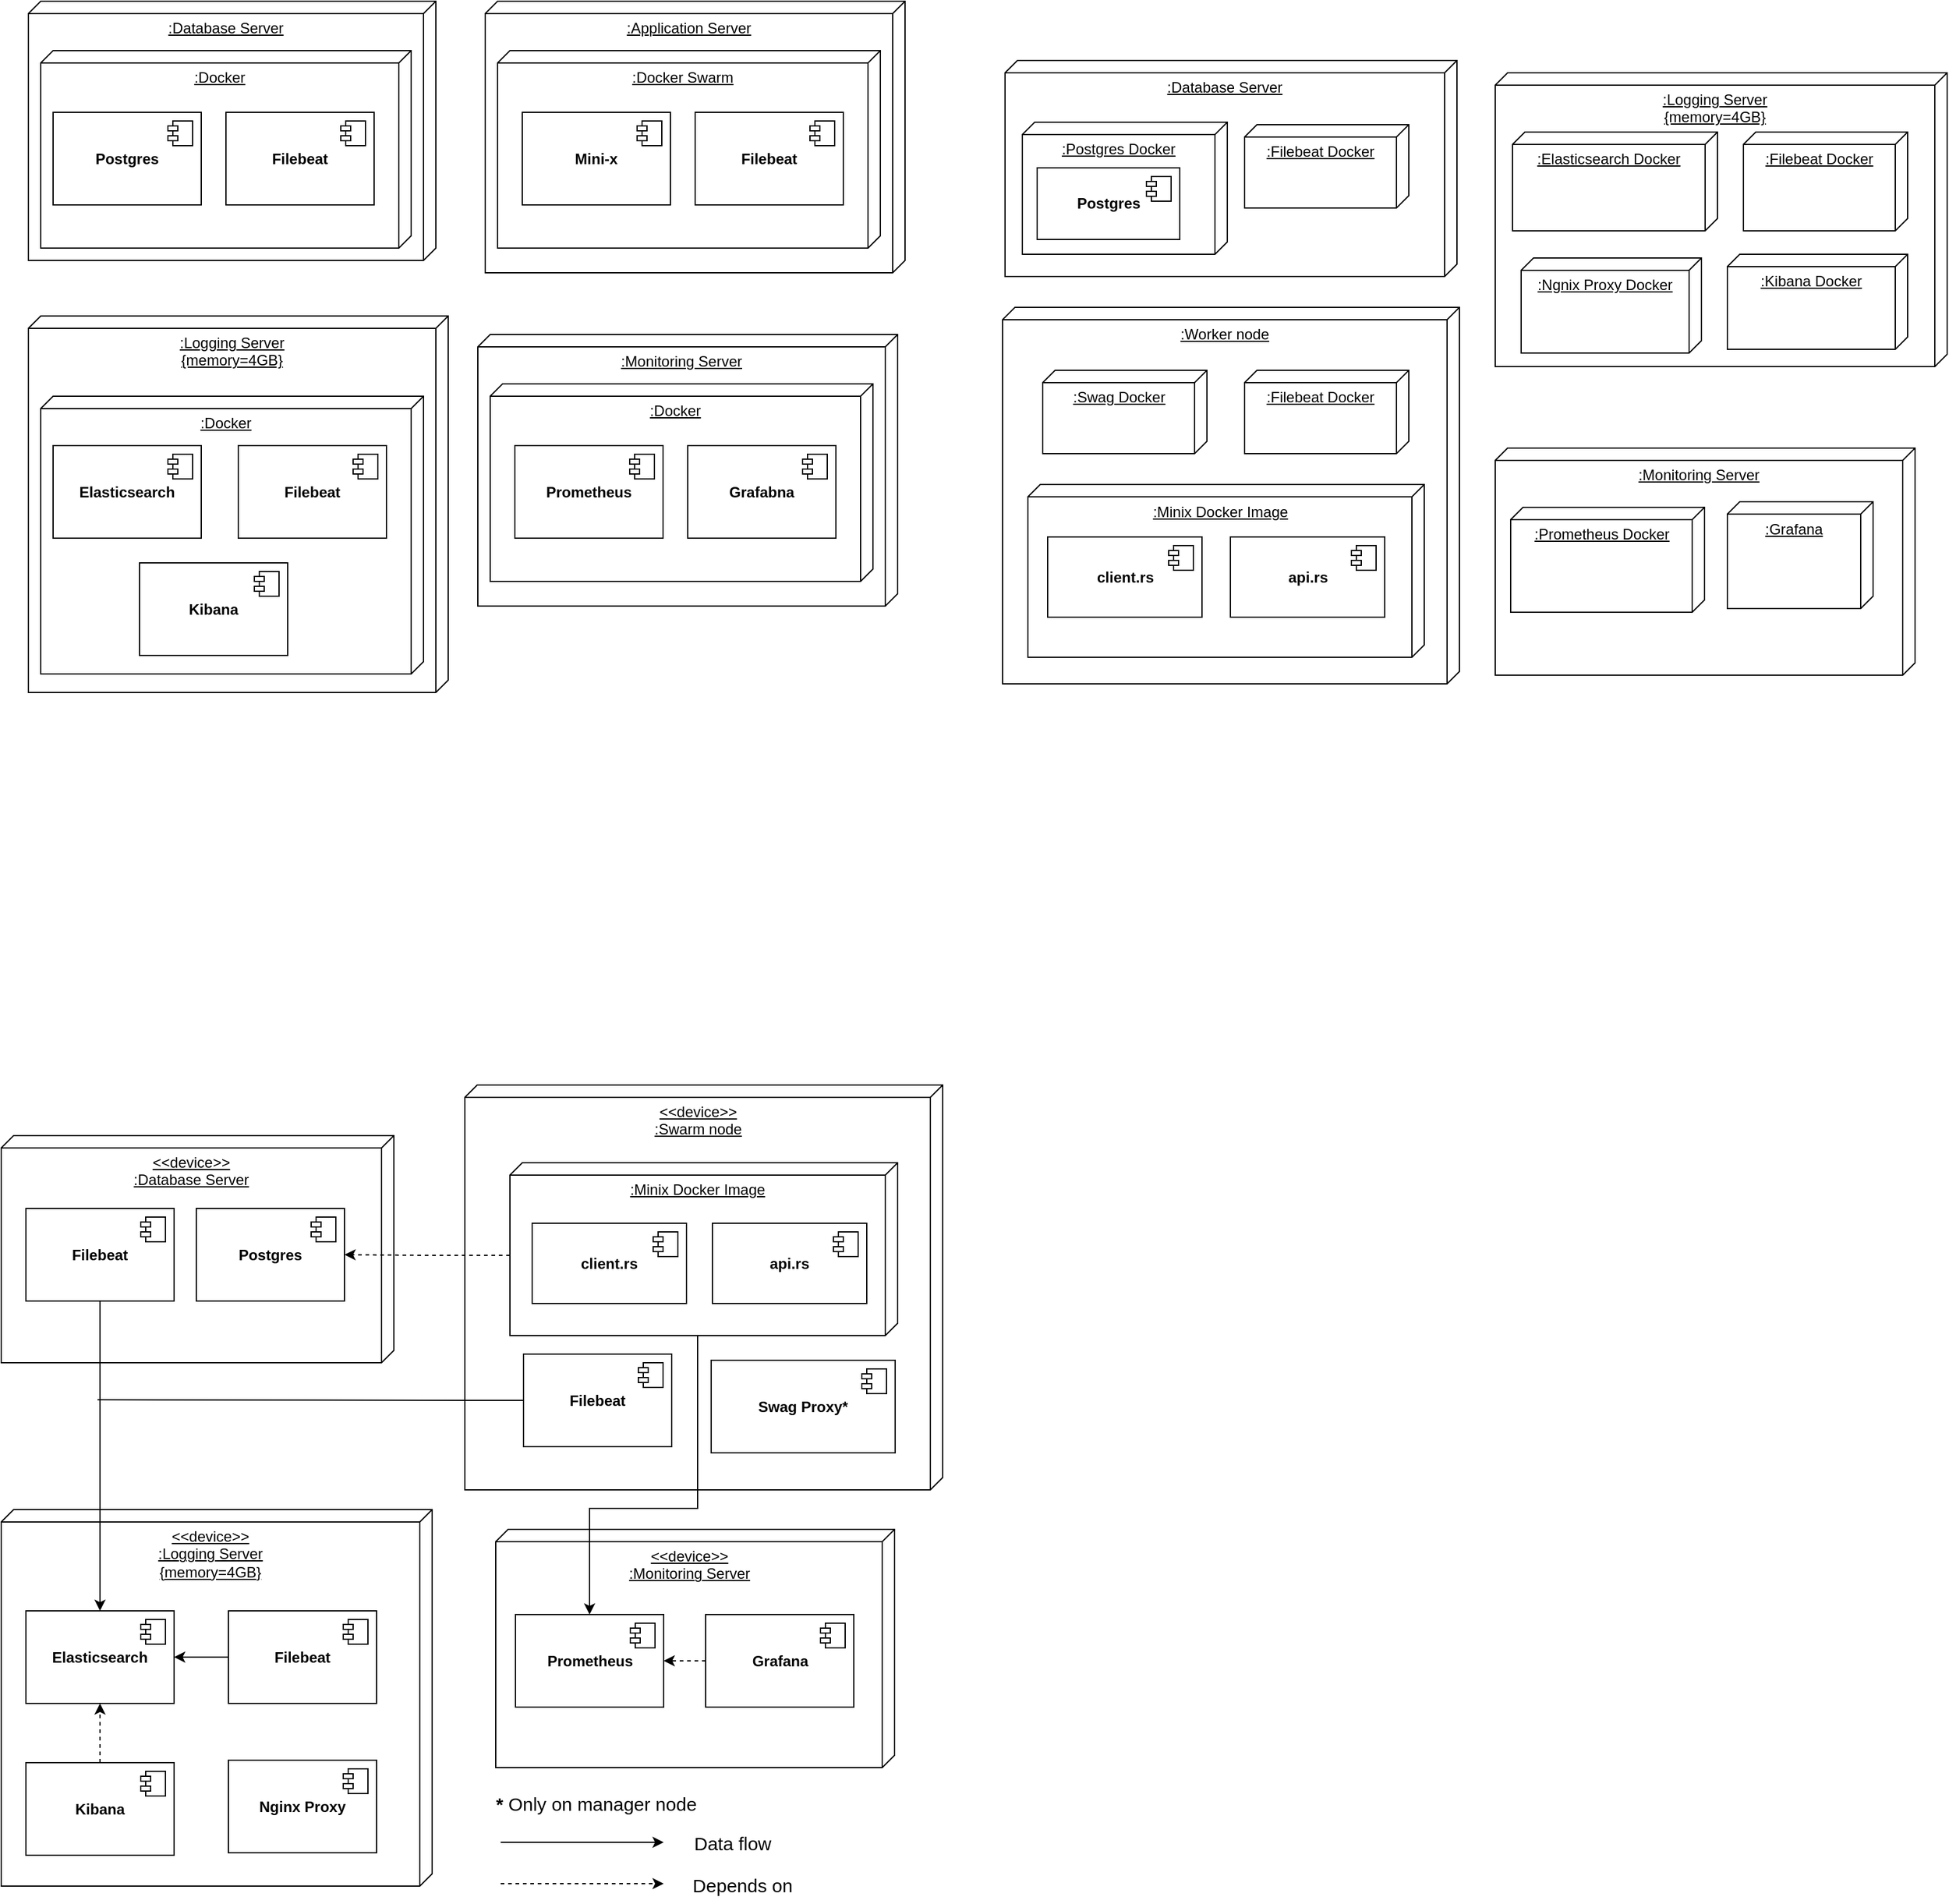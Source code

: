 <mxfile version="22.1.17" type="device">
  <diagram name="Page-1" id="I6IrPS3Ie-6uKN-3AvvQ">
    <mxGraphModel dx="1434" dy="706" grid="0" gridSize="10" guides="1" tooltips="1" connect="1" arrows="1" fold="1" page="1" pageScale="1" pageWidth="827" pageHeight="1169" math="0" shadow="0">
      <root>
        <mxCell id="0" />
        <mxCell id="1" parent="0" />
        <mxCell id="ipvyA5dVKRC8Eo6yYOnH-1" value=":Database Server" style="verticalAlign=top;align=center;spacingTop=8;spacingLeft=2;spacingRight=12;shape=cube;size=10;direction=south;fontStyle=4;html=1;whiteSpace=wrap;" vertex="1" parent="1">
          <mxGeometry x="50" y="330" width="330" height="210" as="geometry" />
        </mxCell>
        <mxCell id="ipvyA5dVKRC8Eo6yYOnH-2" value=":Docker" style="verticalAlign=top;align=center;spacingTop=8;spacingLeft=2;spacingRight=12;shape=cube;size=10;direction=south;fontStyle=4;html=1;whiteSpace=wrap;" vertex="1" parent="1">
          <mxGeometry x="60" y="370" width="300" height="160" as="geometry" />
        </mxCell>
        <mxCell id="ipvyA5dVKRC8Eo6yYOnH-3" value="&lt;b&gt;Postgres&lt;/b&gt;" style="html=1;dropTarget=0;whiteSpace=wrap;" vertex="1" parent="1">
          <mxGeometry x="70" y="420" width="120" height="75" as="geometry" />
        </mxCell>
        <mxCell id="ipvyA5dVKRC8Eo6yYOnH-4" value="" style="shape=module;jettyWidth=8;jettyHeight=4;" vertex="1" parent="ipvyA5dVKRC8Eo6yYOnH-3">
          <mxGeometry x="1" width="20" height="20" relative="1" as="geometry">
            <mxPoint x="-27" y="7" as="offset" />
          </mxGeometry>
        </mxCell>
        <mxCell id="ipvyA5dVKRC8Eo6yYOnH-5" value="&lt;b&gt;Filebeat&lt;/b&gt;" style="html=1;dropTarget=0;whiteSpace=wrap;" vertex="1" parent="1">
          <mxGeometry x="210" y="420" width="120" height="75" as="geometry" />
        </mxCell>
        <mxCell id="ipvyA5dVKRC8Eo6yYOnH-6" value="" style="shape=module;jettyWidth=8;jettyHeight=4;" vertex="1" parent="ipvyA5dVKRC8Eo6yYOnH-5">
          <mxGeometry x="1" width="20" height="20" relative="1" as="geometry">
            <mxPoint x="-27" y="7" as="offset" />
          </mxGeometry>
        </mxCell>
        <mxCell id="ipvyA5dVKRC8Eo6yYOnH-8" value=":Application Server" style="verticalAlign=top;align=center;spacingTop=8;spacingLeft=2;spacingRight=12;shape=cube;size=10;direction=south;fontStyle=4;html=1;whiteSpace=wrap;" vertex="1" parent="1">
          <mxGeometry x="420" y="330" width="340" height="220" as="geometry" />
        </mxCell>
        <mxCell id="ipvyA5dVKRC8Eo6yYOnH-9" value=":Docker Swarm" style="verticalAlign=top;align=center;spacingTop=8;spacingLeft=2;spacingRight=12;shape=cube;size=10;direction=south;fontStyle=4;html=1;whiteSpace=wrap;" vertex="1" parent="1">
          <mxGeometry x="430" y="370" width="310" height="160" as="geometry" />
        </mxCell>
        <mxCell id="ipvyA5dVKRC8Eo6yYOnH-10" value="&lt;b&gt;Mini-x&lt;/b&gt;" style="html=1;dropTarget=0;whiteSpace=wrap;" vertex="1" parent="1">
          <mxGeometry x="450" y="420" width="120" height="75" as="geometry" />
        </mxCell>
        <mxCell id="ipvyA5dVKRC8Eo6yYOnH-11" value="" style="shape=module;jettyWidth=8;jettyHeight=4;" vertex="1" parent="ipvyA5dVKRC8Eo6yYOnH-10">
          <mxGeometry x="1" width="20" height="20" relative="1" as="geometry">
            <mxPoint x="-27" y="7" as="offset" />
          </mxGeometry>
        </mxCell>
        <mxCell id="ipvyA5dVKRC8Eo6yYOnH-12" value="&lt;b&gt;Filebeat&lt;/b&gt;" style="html=1;dropTarget=0;whiteSpace=wrap;" vertex="1" parent="1">
          <mxGeometry x="590" y="420" width="120" height="75" as="geometry" />
        </mxCell>
        <mxCell id="ipvyA5dVKRC8Eo6yYOnH-13" value="" style="shape=module;jettyWidth=8;jettyHeight=4;" vertex="1" parent="ipvyA5dVKRC8Eo6yYOnH-12">
          <mxGeometry x="1" width="20" height="20" relative="1" as="geometry">
            <mxPoint x="-27" y="7" as="offset" />
          </mxGeometry>
        </mxCell>
        <mxCell id="ipvyA5dVKRC8Eo6yYOnH-15" value=":Logging Server&lt;br&gt;{memory=4GB}" style="verticalAlign=top;align=center;spacingTop=8;spacingLeft=2;spacingRight=12;shape=cube;size=10;direction=south;fontStyle=4;html=1;whiteSpace=wrap;" vertex="1" parent="1">
          <mxGeometry x="50" y="585" width="340" height="305" as="geometry" />
        </mxCell>
        <mxCell id="ipvyA5dVKRC8Eo6yYOnH-16" value=":Docker" style="verticalAlign=top;align=center;spacingTop=8;spacingLeft=2;spacingRight=12;shape=cube;size=10;direction=south;fontStyle=4;html=1;whiteSpace=wrap;" vertex="1" parent="1">
          <mxGeometry x="60" y="650" width="310" height="225" as="geometry" />
        </mxCell>
        <mxCell id="ipvyA5dVKRC8Eo6yYOnH-17" value="&lt;b&gt;Elasticsearch&lt;/b&gt;" style="html=1;dropTarget=0;whiteSpace=wrap;" vertex="1" parent="1">
          <mxGeometry x="70" y="690" width="120" height="75" as="geometry" />
        </mxCell>
        <mxCell id="ipvyA5dVKRC8Eo6yYOnH-18" value="" style="shape=module;jettyWidth=8;jettyHeight=4;" vertex="1" parent="ipvyA5dVKRC8Eo6yYOnH-17">
          <mxGeometry x="1" width="20" height="20" relative="1" as="geometry">
            <mxPoint x="-27" y="7" as="offset" />
          </mxGeometry>
        </mxCell>
        <mxCell id="ipvyA5dVKRC8Eo6yYOnH-19" value="&lt;b&gt;Filebeat&lt;/b&gt;" style="html=1;dropTarget=0;whiteSpace=wrap;" vertex="1" parent="1">
          <mxGeometry x="220" y="690" width="120" height="75" as="geometry" />
        </mxCell>
        <mxCell id="ipvyA5dVKRC8Eo6yYOnH-20" value="" style="shape=module;jettyWidth=8;jettyHeight=4;" vertex="1" parent="ipvyA5dVKRC8Eo6yYOnH-19">
          <mxGeometry x="1" width="20" height="20" relative="1" as="geometry">
            <mxPoint x="-27" y="7" as="offset" />
          </mxGeometry>
        </mxCell>
        <mxCell id="ipvyA5dVKRC8Eo6yYOnH-21" value="&lt;b&gt;Kibana&lt;/b&gt;" style="html=1;dropTarget=0;whiteSpace=wrap;" vertex="1" parent="1">
          <mxGeometry x="140" y="785" width="120" height="75" as="geometry" />
        </mxCell>
        <mxCell id="ipvyA5dVKRC8Eo6yYOnH-22" value="" style="shape=module;jettyWidth=8;jettyHeight=4;" vertex="1" parent="ipvyA5dVKRC8Eo6yYOnH-21">
          <mxGeometry x="1" width="20" height="20" relative="1" as="geometry">
            <mxPoint x="-27" y="7" as="offset" />
          </mxGeometry>
        </mxCell>
        <mxCell id="ipvyA5dVKRC8Eo6yYOnH-39" value=":Monitoring Server" style="verticalAlign=top;align=center;spacingTop=8;spacingLeft=2;spacingRight=12;shape=cube;size=10;direction=south;fontStyle=4;html=1;whiteSpace=wrap;" vertex="1" parent="1">
          <mxGeometry x="414" y="600" width="340" height="220" as="geometry" />
        </mxCell>
        <mxCell id="ipvyA5dVKRC8Eo6yYOnH-40" value=":Docker" style="verticalAlign=top;align=center;spacingTop=8;spacingLeft=2;spacingRight=12;shape=cube;size=10;direction=south;fontStyle=4;html=1;whiteSpace=wrap;" vertex="1" parent="1">
          <mxGeometry x="424" y="640" width="310" height="160" as="geometry" />
        </mxCell>
        <mxCell id="ipvyA5dVKRC8Eo6yYOnH-41" value="&lt;b&gt;Prometheus&lt;/b&gt;" style="html=1;dropTarget=0;whiteSpace=wrap;" vertex="1" parent="1">
          <mxGeometry x="444" y="690" width="120" height="75" as="geometry" />
        </mxCell>
        <mxCell id="ipvyA5dVKRC8Eo6yYOnH-42" value="" style="shape=module;jettyWidth=8;jettyHeight=4;" vertex="1" parent="ipvyA5dVKRC8Eo6yYOnH-41">
          <mxGeometry x="1" width="20" height="20" relative="1" as="geometry">
            <mxPoint x="-27" y="7" as="offset" />
          </mxGeometry>
        </mxCell>
        <mxCell id="ipvyA5dVKRC8Eo6yYOnH-43" value="&lt;b&gt;Grafabna&lt;/b&gt;" style="html=1;dropTarget=0;whiteSpace=wrap;" vertex="1" parent="1">
          <mxGeometry x="584" y="690" width="120" height="75" as="geometry" />
        </mxCell>
        <mxCell id="ipvyA5dVKRC8Eo6yYOnH-44" value="" style="shape=module;jettyWidth=8;jettyHeight=4;" vertex="1" parent="ipvyA5dVKRC8Eo6yYOnH-43">
          <mxGeometry x="1" width="20" height="20" relative="1" as="geometry">
            <mxPoint x="-27" y="7" as="offset" />
          </mxGeometry>
        </mxCell>
        <mxCell id="ipvyA5dVKRC8Eo6yYOnH-45" value=":Database Server" style="verticalAlign=top;align=center;spacingTop=8;spacingLeft=2;spacingRight=12;shape=cube;size=10;direction=south;fontStyle=4;html=1;whiteSpace=wrap;" vertex="1" parent="1">
          <mxGeometry x="841" y="378" width="366" height="175" as="geometry" />
        </mxCell>
        <mxCell id="ipvyA5dVKRC8Eo6yYOnH-46" value=":Postgres Docker&lt;br&gt;" style="verticalAlign=top;align=center;spacingTop=8;spacingLeft=2;spacingRight=12;shape=cube;size=10;direction=south;fontStyle=4;html=1;whiteSpace=wrap;" vertex="1" parent="1">
          <mxGeometry x="855" y="428" width="166" height="107" as="geometry" />
        </mxCell>
        <mxCell id="ipvyA5dVKRC8Eo6yYOnH-49" value=":Filebeat Docker" style="verticalAlign=top;align=center;spacingTop=8;spacingLeft=2;spacingRight=12;shape=cube;size=10;direction=south;fontStyle=4;html=1;whiteSpace=wrap;" vertex="1" parent="1">
          <mxGeometry x="1035" y="430" width="133" height="67.5" as="geometry" />
        </mxCell>
        <mxCell id="ipvyA5dVKRC8Eo6yYOnH-50" value=":Worker node" style="verticalAlign=top;align=center;spacingTop=8;spacingLeft=2;spacingRight=12;shape=cube;size=10;direction=south;fontStyle=4;html=1;whiteSpace=wrap;" vertex="1" parent="1">
          <mxGeometry x="839" y="578" width="370" height="305" as="geometry" />
        </mxCell>
        <mxCell id="ipvyA5dVKRC8Eo6yYOnH-51" value=":Minix Docker Image" style="verticalAlign=top;align=center;spacingTop=8;spacingLeft=2;spacingRight=12;shape=cube;size=10;direction=south;fontStyle=4;html=1;whiteSpace=wrap;" vertex="1" parent="1">
          <mxGeometry x="859.5" y="721.5" width="321" height="140" as="geometry" />
        </mxCell>
        <mxCell id="ipvyA5dVKRC8Eo6yYOnH-53" value="&lt;b&gt;client.rs&lt;/b&gt;" style="html=1;dropTarget=0;whiteSpace=wrap;" vertex="1" parent="1">
          <mxGeometry x="875.5" y="764" width="125" height="65" as="geometry" />
        </mxCell>
        <mxCell id="ipvyA5dVKRC8Eo6yYOnH-54" value="" style="shape=module;jettyWidth=8;jettyHeight=4;" vertex="1" parent="ipvyA5dVKRC8Eo6yYOnH-53">
          <mxGeometry x="1" width="20" height="20" relative="1" as="geometry">
            <mxPoint x="-27" y="7" as="offset" />
          </mxGeometry>
        </mxCell>
        <mxCell id="ipvyA5dVKRC8Eo6yYOnH-55" value="&lt;b&gt;api.rs&lt;/b&gt;" style="html=1;dropTarget=0;whiteSpace=wrap;" vertex="1" parent="1">
          <mxGeometry x="1023.5" y="764" width="125" height="65" as="geometry" />
        </mxCell>
        <mxCell id="ipvyA5dVKRC8Eo6yYOnH-56" value="" style="shape=module;jettyWidth=8;jettyHeight=4;" vertex="1" parent="ipvyA5dVKRC8Eo6yYOnH-55">
          <mxGeometry x="1" width="20" height="20" relative="1" as="geometry">
            <mxPoint x="-27" y="7" as="offset" />
          </mxGeometry>
        </mxCell>
        <mxCell id="ipvyA5dVKRC8Eo6yYOnH-58" value=":Logging Server&lt;br&gt;{memory=4GB}" style="verticalAlign=top;align=center;spacingTop=8;spacingLeft=2;spacingRight=12;shape=cube;size=10;direction=south;fontStyle=4;html=1;whiteSpace=wrap;" vertex="1" parent="1">
          <mxGeometry x="1238" y="388" width="366" height="238" as="geometry" />
        </mxCell>
        <mxCell id="ipvyA5dVKRC8Eo6yYOnH-59" value=":Elasticsearch Docker" style="verticalAlign=top;align=center;spacingTop=8;spacingLeft=2;spacingRight=12;shape=cube;size=10;direction=south;fontStyle=4;html=1;whiteSpace=wrap;" vertex="1" parent="1">
          <mxGeometry x="1252" y="436" width="166" height="80" as="geometry" />
        </mxCell>
        <mxCell id="ipvyA5dVKRC8Eo6yYOnH-62" value=":Filebeat Docker" style="verticalAlign=top;align=center;spacingTop=8;spacingLeft=2;spacingRight=12;shape=cube;size=10;direction=south;fontStyle=4;html=1;whiteSpace=wrap;" vertex="1" parent="1">
          <mxGeometry x="1439" y="436" width="133" height="80" as="geometry" />
        </mxCell>
        <mxCell id="ipvyA5dVKRC8Eo6yYOnH-63" value=":Kibana Docker" style="verticalAlign=top;align=center;spacingTop=8;spacingLeft=2;spacingRight=12;shape=cube;size=10;direction=south;fontStyle=4;html=1;whiteSpace=wrap;" vertex="1" parent="1">
          <mxGeometry x="1426" y="535" width="146" height="77" as="geometry" />
        </mxCell>
        <mxCell id="ipvyA5dVKRC8Eo6yYOnH-64" value=":Monitoring Server" style="verticalAlign=top;align=center;spacingTop=8;spacingLeft=2;spacingRight=12;shape=cube;size=10;direction=south;fontStyle=4;html=1;whiteSpace=wrap;" vertex="1" parent="1">
          <mxGeometry x="1238" y="692" width="340" height="184" as="geometry" />
        </mxCell>
        <mxCell id="ipvyA5dVKRC8Eo6yYOnH-66" value=":Prometheus Docker" style="verticalAlign=top;align=center;spacingTop=8;spacingLeft=2;spacingRight=12;shape=cube;size=10;direction=south;fontStyle=4;html=1;whiteSpace=wrap;" vertex="1" parent="1">
          <mxGeometry x="1250.5" y="740" width="157" height="85" as="geometry" />
        </mxCell>
        <mxCell id="ipvyA5dVKRC8Eo6yYOnH-67" value=":Grafana" style="verticalAlign=top;align=center;spacingTop=8;spacingLeft=2;spacingRight=12;shape=cube;size=10;direction=south;fontStyle=4;html=1;whiteSpace=wrap;" vertex="1" parent="1">
          <mxGeometry x="1426" y="735.5" width="118" height="86.5" as="geometry" />
        </mxCell>
        <mxCell id="ipvyA5dVKRC8Eo6yYOnH-68" value=":Filebeat Docker" style="verticalAlign=top;align=center;spacingTop=8;spacingLeft=2;spacingRight=12;shape=cube;size=10;direction=south;fontStyle=4;html=1;whiteSpace=wrap;" vertex="1" parent="1">
          <mxGeometry x="1035" y="629" width="133" height="67.5" as="geometry" />
        </mxCell>
        <mxCell id="ipvyA5dVKRC8Eo6yYOnH-69" value=":Swag Docker" style="verticalAlign=top;align=center;spacingTop=8;spacingLeft=2;spacingRight=12;shape=cube;size=10;direction=south;fontStyle=4;html=1;whiteSpace=wrap;" vertex="1" parent="1">
          <mxGeometry x="871.5" y="629" width="133" height="67.5" as="geometry" />
        </mxCell>
        <mxCell id="ipvyA5dVKRC8Eo6yYOnH-70" value=":Ngnix Proxy Docker" style="verticalAlign=top;align=center;spacingTop=8;spacingLeft=2;spacingRight=12;shape=cube;size=10;direction=south;fontStyle=4;html=1;whiteSpace=wrap;" vertex="1" parent="1">
          <mxGeometry x="1259" y="538" width="146" height="77" as="geometry" />
        </mxCell>
        <mxCell id="ipvyA5dVKRC8Eo6yYOnH-76" value="&lt;b&gt;Postgres&lt;/b&gt;" style="html=1;dropTarget=0;whiteSpace=wrap;" vertex="1" parent="1">
          <mxGeometry x="867" y="465" width="115.5" height="58" as="geometry" />
        </mxCell>
        <mxCell id="ipvyA5dVKRC8Eo6yYOnH-77" value="" style="shape=module;jettyWidth=8;jettyHeight=4;" vertex="1" parent="ipvyA5dVKRC8Eo6yYOnH-76">
          <mxGeometry x="1" width="20" height="20" relative="1" as="geometry">
            <mxPoint x="-27" y="7" as="offset" />
          </mxGeometry>
        </mxCell>
        <mxCell id="ipvyA5dVKRC8Eo6yYOnH-80" value="&amp;lt;&amp;lt;device&amp;gt;&amp;gt;&lt;br&gt;:Database Server" style="verticalAlign=top;align=center;spacingTop=8;spacingLeft=2;spacingRight=12;shape=cube;size=10;direction=south;fontStyle=4;html=1;whiteSpace=wrap;" vertex="1" parent="1">
          <mxGeometry x="28" y="1249" width="318" height="184" as="geometry" />
        </mxCell>
        <mxCell id="ipvyA5dVKRC8Eo6yYOnH-82" value="&lt;b&gt;Postgres&lt;/b&gt;" style="html=1;dropTarget=0;whiteSpace=wrap;" vertex="1" parent="1">
          <mxGeometry x="186" y="1308" width="120" height="75" as="geometry" />
        </mxCell>
        <mxCell id="ipvyA5dVKRC8Eo6yYOnH-83" value="" style="shape=module;jettyWidth=8;jettyHeight=4;" vertex="1" parent="ipvyA5dVKRC8Eo6yYOnH-82">
          <mxGeometry x="1" width="20" height="20" relative="1" as="geometry">
            <mxPoint x="-27" y="7" as="offset" />
          </mxGeometry>
        </mxCell>
        <mxCell id="ipvyA5dVKRC8Eo6yYOnH-84" value="&lt;b&gt;Filebeat&lt;/b&gt;" style="html=1;dropTarget=0;whiteSpace=wrap;" vertex="1" parent="1">
          <mxGeometry x="48" y="1308" width="120" height="75" as="geometry" />
        </mxCell>
        <mxCell id="ipvyA5dVKRC8Eo6yYOnH-85" value="" style="shape=module;jettyWidth=8;jettyHeight=4;" vertex="1" parent="ipvyA5dVKRC8Eo6yYOnH-84">
          <mxGeometry x="1" width="20" height="20" relative="1" as="geometry">
            <mxPoint x="-27" y="7" as="offset" />
          </mxGeometry>
        </mxCell>
        <mxCell id="ipvyA5dVKRC8Eo6yYOnH-92" value="&amp;lt;&amp;lt;device&amp;gt;&amp;gt;&lt;br&gt;:Logging Server&lt;br&gt;{memory=4GB}" style="verticalAlign=top;align=center;spacingTop=8;spacingLeft=2;spacingRight=12;shape=cube;size=10;direction=south;fontStyle=4;html=1;whiteSpace=wrap;" vertex="1" parent="1">
          <mxGeometry x="28" y="1552" width="349" height="305" as="geometry" />
        </mxCell>
        <mxCell id="ipvyA5dVKRC8Eo6yYOnH-94" value="&lt;b&gt;Elasticsearch&lt;/b&gt;" style="html=1;dropTarget=0;whiteSpace=wrap;" vertex="1" parent="1">
          <mxGeometry x="48" y="1634" width="120" height="75" as="geometry" />
        </mxCell>
        <mxCell id="ipvyA5dVKRC8Eo6yYOnH-95" value="" style="shape=module;jettyWidth=8;jettyHeight=4;" vertex="1" parent="ipvyA5dVKRC8Eo6yYOnH-94">
          <mxGeometry x="1" width="20" height="20" relative="1" as="geometry">
            <mxPoint x="-27" y="7" as="offset" />
          </mxGeometry>
        </mxCell>
        <mxCell id="ipvyA5dVKRC8Eo6yYOnH-113" style="edgeStyle=orthogonalEdgeStyle;rounded=0;orthogonalLoop=1;jettySize=auto;html=1;exitX=0;exitY=0.5;exitDx=0;exitDy=0;entryX=1;entryY=0.5;entryDx=0;entryDy=0;strokeColor=none;dashed=1;" edge="1" parent="1" source="ipvyA5dVKRC8Eo6yYOnH-96" target="ipvyA5dVKRC8Eo6yYOnH-94">
          <mxGeometry relative="1" as="geometry" />
        </mxCell>
        <mxCell id="ipvyA5dVKRC8Eo6yYOnH-118" style="edgeStyle=orthogonalEdgeStyle;rounded=0;orthogonalLoop=1;jettySize=auto;html=1;exitX=0;exitY=0.5;exitDx=0;exitDy=0;entryX=1;entryY=0.5;entryDx=0;entryDy=0;" edge="1" parent="1" source="ipvyA5dVKRC8Eo6yYOnH-96" target="ipvyA5dVKRC8Eo6yYOnH-94">
          <mxGeometry relative="1" as="geometry" />
        </mxCell>
        <mxCell id="ipvyA5dVKRC8Eo6yYOnH-96" value="&lt;b&gt;Filebeat&lt;/b&gt;" style="html=1;dropTarget=0;whiteSpace=wrap;" vertex="1" parent="1">
          <mxGeometry x="212" y="1634" width="120" height="75" as="geometry" />
        </mxCell>
        <mxCell id="ipvyA5dVKRC8Eo6yYOnH-97" value="" style="shape=module;jettyWidth=8;jettyHeight=4;" vertex="1" parent="ipvyA5dVKRC8Eo6yYOnH-96">
          <mxGeometry x="1" width="20" height="20" relative="1" as="geometry">
            <mxPoint x="-27" y="7" as="offset" />
          </mxGeometry>
        </mxCell>
        <mxCell id="ipvyA5dVKRC8Eo6yYOnH-119" style="edgeStyle=orthogonalEdgeStyle;rounded=0;orthogonalLoop=1;jettySize=auto;html=1;exitX=0.5;exitY=0;exitDx=0;exitDy=0;entryX=0.5;entryY=1;entryDx=0;entryDy=0;dashed=1;" edge="1" parent="1" source="ipvyA5dVKRC8Eo6yYOnH-98" target="ipvyA5dVKRC8Eo6yYOnH-94">
          <mxGeometry relative="1" as="geometry" />
        </mxCell>
        <mxCell id="ipvyA5dVKRC8Eo6yYOnH-98" value="&lt;b&gt;Kibana&lt;/b&gt;" style="html=1;dropTarget=0;whiteSpace=wrap;" vertex="1" parent="1">
          <mxGeometry x="48" y="1757" width="120" height="75" as="geometry" />
        </mxCell>
        <mxCell id="ipvyA5dVKRC8Eo6yYOnH-99" value="" style="shape=module;jettyWidth=8;jettyHeight=4;" vertex="1" parent="ipvyA5dVKRC8Eo6yYOnH-98">
          <mxGeometry x="1" width="20" height="20" relative="1" as="geometry">
            <mxPoint x="-27" y="7" as="offset" />
          </mxGeometry>
        </mxCell>
        <mxCell id="ipvyA5dVKRC8Eo6yYOnH-100" value="&amp;lt;&amp;lt;device&amp;gt;&amp;gt;&lt;br&gt;:Monitoring Server" style="verticalAlign=top;align=center;spacingTop=8;spacingLeft=2;spacingRight=12;shape=cube;size=10;direction=south;fontStyle=4;html=1;whiteSpace=wrap;" vertex="1" parent="1">
          <mxGeometry x="428.5" y="1568" width="323" height="193" as="geometry" />
        </mxCell>
        <mxCell id="ipvyA5dVKRC8Eo6yYOnH-102" value="&lt;b&gt;Prometheus&lt;/b&gt;" style="html=1;dropTarget=0;whiteSpace=wrap;" vertex="1" parent="1">
          <mxGeometry x="444.5" y="1637" width="120" height="75" as="geometry" />
        </mxCell>
        <mxCell id="ipvyA5dVKRC8Eo6yYOnH-103" value="" style="shape=module;jettyWidth=8;jettyHeight=4;" vertex="1" parent="ipvyA5dVKRC8Eo6yYOnH-102">
          <mxGeometry x="1" width="20" height="20" relative="1" as="geometry">
            <mxPoint x="-27" y="7" as="offset" />
          </mxGeometry>
        </mxCell>
        <mxCell id="ipvyA5dVKRC8Eo6yYOnH-161" style="edgeStyle=orthogonalEdgeStyle;rounded=0;orthogonalLoop=1;jettySize=auto;html=1;exitX=0;exitY=0.5;exitDx=0;exitDy=0;entryX=1;entryY=0.5;entryDx=0;entryDy=0;dashed=1;" edge="1" parent="1" source="ipvyA5dVKRC8Eo6yYOnH-104" target="ipvyA5dVKRC8Eo6yYOnH-102">
          <mxGeometry relative="1" as="geometry" />
        </mxCell>
        <mxCell id="ipvyA5dVKRC8Eo6yYOnH-104" value="&lt;b&gt;Grafana&lt;/b&gt;" style="html=1;dropTarget=0;whiteSpace=wrap;" vertex="1" parent="1">
          <mxGeometry x="598.5" y="1637" width="120" height="75" as="geometry" />
        </mxCell>
        <mxCell id="ipvyA5dVKRC8Eo6yYOnH-105" value="" style="shape=module;jettyWidth=8;jettyHeight=4;" vertex="1" parent="ipvyA5dVKRC8Eo6yYOnH-104">
          <mxGeometry x="1" width="20" height="20" relative="1" as="geometry">
            <mxPoint x="-27" y="7" as="offset" />
          </mxGeometry>
        </mxCell>
        <mxCell id="ipvyA5dVKRC8Eo6yYOnH-106" value="&lt;b&gt;Nginx Proxy&lt;/b&gt;" style="html=1;dropTarget=0;whiteSpace=wrap;" vertex="1" parent="1">
          <mxGeometry x="212" y="1755" width="120" height="75" as="geometry" />
        </mxCell>
        <mxCell id="ipvyA5dVKRC8Eo6yYOnH-107" value="" style="shape=module;jettyWidth=8;jettyHeight=4;" vertex="1" parent="ipvyA5dVKRC8Eo6yYOnH-106">
          <mxGeometry x="1" width="20" height="20" relative="1" as="geometry">
            <mxPoint x="-27" y="7" as="offset" />
          </mxGeometry>
        </mxCell>
        <mxCell id="ipvyA5dVKRC8Eo6yYOnH-123" value="&amp;lt;&amp;lt;device&amp;gt;&amp;gt;&lt;br&gt;:Swarm node" style="verticalAlign=top;align=center;spacingTop=8;spacingLeft=2;spacingRight=12;shape=cube;size=10;direction=south;fontStyle=4;html=1;whiteSpace=wrap;" vertex="1" parent="1">
          <mxGeometry x="403.5" y="1208" width="387" height="328" as="geometry" />
        </mxCell>
        <mxCell id="ipvyA5dVKRC8Eo6yYOnH-147" style="edgeStyle=orthogonalEdgeStyle;rounded=0;orthogonalLoop=1;jettySize=auto;html=1;exitX=0;exitY=0;exitDx=75;exitDy=314;exitPerimeter=0;entryX=1;entryY=0.5;entryDx=0;entryDy=0;dashed=1;" edge="1" parent="1" source="ipvyA5dVKRC8Eo6yYOnH-124" target="ipvyA5dVKRC8Eo6yYOnH-82">
          <mxGeometry relative="1" as="geometry" />
        </mxCell>
        <mxCell id="ipvyA5dVKRC8Eo6yYOnH-151" style="edgeStyle=orthogonalEdgeStyle;rounded=0;orthogonalLoop=1;jettySize=auto;html=1;exitX=0;exitY=0;exitDx=140;exitDy=162;exitPerimeter=0;entryX=0.5;entryY=0;entryDx=0;entryDy=0;" edge="1" parent="1" source="ipvyA5dVKRC8Eo6yYOnH-124" target="ipvyA5dVKRC8Eo6yYOnH-102">
          <mxGeometry relative="1" as="geometry">
            <Array as="points">
              <mxPoint x="592" y="1551" />
              <mxPoint x="505" y="1551" />
            </Array>
          </mxGeometry>
        </mxCell>
        <mxCell id="ipvyA5dVKRC8Eo6yYOnH-124" value=":Minix Docker Image" style="verticalAlign=top;align=center;spacingTop=8;spacingLeft=2;spacingRight=12;shape=cube;size=10;direction=south;fontStyle=4;html=1;whiteSpace=wrap;" vertex="1" parent="1">
          <mxGeometry x="440" y="1271" width="314" height="140" as="geometry" />
        </mxCell>
        <mxCell id="ipvyA5dVKRC8Eo6yYOnH-125" value="&lt;b&gt;client.rs&lt;/b&gt;" style="html=1;dropTarget=0;whiteSpace=wrap;" vertex="1" parent="1">
          <mxGeometry x="458" y="1320" width="125" height="65" as="geometry" />
        </mxCell>
        <mxCell id="ipvyA5dVKRC8Eo6yYOnH-126" value="" style="shape=module;jettyWidth=8;jettyHeight=4;" vertex="1" parent="ipvyA5dVKRC8Eo6yYOnH-125">
          <mxGeometry x="1" width="20" height="20" relative="1" as="geometry">
            <mxPoint x="-27" y="7" as="offset" />
          </mxGeometry>
        </mxCell>
        <mxCell id="ipvyA5dVKRC8Eo6yYOnH-127" value="&lt;b&gt;api.rs&lt;/b&gt;" style="html=1;dropTarget=0;whiteSpace=wrap;" vertex="1" parent="1">
          <mxGeometry x="604" y="1320" width="125" height="65" as="geometry" />
        </mxCell>
        <mxCell id="ipvyA5dVKRC8Eo6yYOnH-128" value="" style="shape=module;jettyWidth=8;jettyHeight=4;" vertex="1" parent="ipvyA5dVKRC8Eo6yYOnH-127">
          <mxGeometry x="1" width="20" height="20" relative="1" as="geometry">
            <mxPoint x="-27" y="7" as="offset" />
          </mxGeometry>
        </mxCell>
        <mxCell id="ipvyA5dVKRC8Eo6yYOnH-140" style="edgeStyle=orthogonalEdgeStyle;rounded=0;orthogonalLoop=1;jettySize=auto;html=1;exitX=0;exitY=0.5;exitDx=0;exitDy=0;endArrow=none;endFill=0;" edge="1" parent="1" source="ipvyA5dVKRC8Eo6yYOnH-131">
          <mxGeometry relative="1" as="geometry">
            <mxPoint x="106" y="1463" as="targetPoint" />
          </mxGeometry>
        </mxCell>
        <mxCell id="ipvyA5dVKRC8Eo6yYOnH-131" value="&lt;b&gt;Filebeat&lt;/b&gt;" style="html=1;dropTarget=0;whiteSpace=wrap;" vertex="1" parent="1">
          <mxGeometry x="451" y="1426" width="120" height="75" as="geometry" />
        </mxCell>
        <mxCell id="ipvyA5dVKRC8Eo6yYOnH-132" value="" style="shape=module;jettyWidth=8;jettyHeight=4;" vertex="1" parent="ipvyA5dVKRC8Eo6yYOnH-131">
          <mxGeometry x="1" width="20" height="20" relative="1" as="geometry">
            <mxPoint x="-27" y="7" as="offset" />
          </mxGeometry>
        </mxCell>
        <mxCell id="ipvyA5dVKRC8Eo6yYOnH-141" value="&lt;b&gt;Swag Proxy*&lt;br&gt;&lt;/b&gt;" style="html=1;dropTarget=0;whiteSpace=wrap;" vertex="1" parent="1">
          <mxGeometry x="603" y="1431" width="149" height="75" as="geometry" />
        </mxCell>
        <mxCell id="ipvyA5dVKRC8Eo6yYOnH-142" value="" style="shape=module;jettyWidth=8;jettyHeight=4;" vertex="1" parent="ipvyA5dVKRC8Eo6yYOnH-141">
          <mxGeometry x="1" width="20" height="20" relative="1" as="geometry">
            <mxPoint x="-27" y="7" as="offset" />
          </mxGeometry>
        </mxCell>
        <mxCell id="ipvyA5dVKRC8Eo6yYOnH-134" style="edgeStyle=orthogonalEdgeStyle;rounded=0;orthogonalLoop=1;jettySize=auto;html=1;exitX=0.5;exitY=1;exitDx=0;exitDy=0;entryX=0.5;entryY=0;entryDx=0;entryDy=0;" edge="1" parent="1" source="ipvyA5dVKRC8Eo6yYOnH-84" target="ipvyA5dVKRC8Eo6yYOnH-94">
          <mxGeometry relative="1" as="geometry" />
        </mxCell>
        <mxCell id="ipvyA5dVKRC8Eo6yYOnH-154" value="" style="endArrow=classic;html=1;rounded=0;" edge="1" parent="1">
          <mxGeometry width="50" height="50" relative="1" as="geometry">
            <mxPoint x="432.5" y="1821.5" as="sourcePoint" />
            <mxPoint x="564.5" y="1821.5" as="targetPoint" />
          </mxGeometry>
        </mxCell>
        <mxCell id="ipvyA5dVKRC8Eo6yYOnH-155" value="&lt;font style=&quot;font-size: 15px;&quot;&gt;Data flow&lt;/font&gt;" style="text;html=1;strokeColor=none;fillColor=none;align=center;verticalAlign=middle;whiteSpace=wrap;rounded=0;" vertex="1" parent="1">
          <mxGeometry x="575" y="1807" width="91" height="30" as="geometry" />
        </mxCell>
        <mxCell id="ipvyA5dVKRC8Eo6yYOnH-157" value="&lt;font style=&quot;font-size: 15px;&quot;&gt;Depends on&lt;/font&gt;" style="text;html=1;strokeColor=none;fillColor=none;align=center;verticalAlign=middle;whiteSpace=wrap;rounded=0;" vertex="1" parent="1">
          <mxGeometry x="571" y="1840.5" width="115" height="30" as="geometry" />
        </mxCell>
        <mxCell id="ipvyA5dVKRC8Eo6yYOnH-158" value="" style="endArrow=classic;html=1;rounded=0;dashed=1;" edge="1" parent="1">
          <mxGeometry width="50" height="50" relative="1" as="geometry">
            <mxPoint x="432.5" y="1855" as="sourcePoint" />
            <mxPoint x="564.5" y="1855" as="targetPoint" />
          </mxGeometry>
        </mxCell>
        <mxCell id="ipvyA5dVKRC8Eo6yYOnH-160" value="&lt;font style=&quot;font-size: 15px;&quot;&gt;&lt;b&gt;* &lt;/b&gt;Only on manager node&lt;br&gt;&lt;/font&gt;" style="text;html=1;strokeColor=none;fillColor=none;align=center;verticalAlign=middle;whiteSpace=wrap;rounded=0;" vertex="1" parent="1">
          <mxGeometry x="426" y="1775" width="168" height="30" as="geometry" />
        </mxCell>
      </root>
    </mxGraphModel>
  </diagram>
</mxfile>

